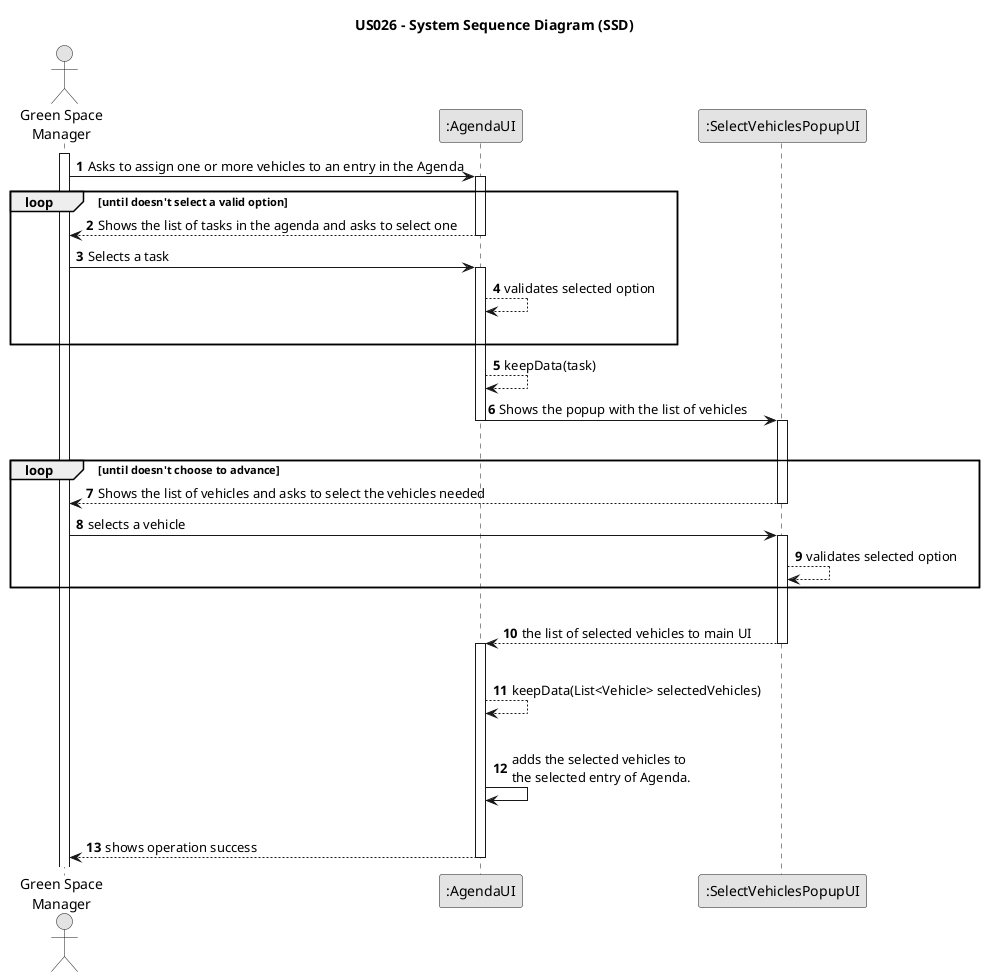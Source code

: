 @startuml
skinparam monochrome true
skinparam packageStyle rectangle
skinparam shadowing false

title US026 - System Sequence Diagram (SSD)

autonumber


actor "Green Space\nManager" as GSM
participant ":AgendaUI" as UI
participant ":SelectVehiclesPopupUI" as POPUP

activate GSM

GSM -> UI: Asks to assign one or more vehicles to an entry in the Agenda
activate UI

    loop until doesn't select a valid option

    UI --> GSM: Shows the list of tasks in the agenda and asks to select one
deactivate UI

GSM -> UI : Selects a task
activate UI
UI --> UI : validates selected option
|||
end loop

    UI --> UI : keepData(task)

    UI -> POPUP : Shows the popup with the list of vehicles
    deactivate UI
    activate POPUP
    |||
    loop until doesn't choose to advance
    POPUP --> GSM: Shows the list of vehicles and asks to select the vehicles needed
deactivate POPUP

GSM -> POPUP : selects a vehicle
activate POPUP
POPUP --> POPUP : validates selected option
end loop
|||
POPUP --> UI : the list of selected vehicles to main UI
deactivate POPUP
activate UI
    |||
    UI --> UI : keepData(List<Vehicle> selectedVehicles)
    |||
    UI -> UI : adds the selected vehicles to\nthe selected entry of Agenda.
    |||


    UI --> GSM: shows operation success
deactivate UI

@enduml